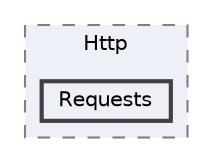 digraph "app/Http/Requests"
{
 // LATEX_PDF_SIZE
  bgcolor="transparent";
  edge [fontname=Helvetica,fontsize=10,labelfontname=Helvetica,labelfontsize=10];
  node [fontname=Helvetica,fontsize=10,shape=box,height=0.2,width=0.4];
  compound=true
  subgraph clusterdir_0c4ee04d587063ecca91a7f35642b9f3 {
    graph [ bgcolor="#edf0f7", pencolor="grey50", label="Http", fontname=Helvetica,fontsize=10 style="filled,dashed", URL="dir_0c4ee04d587063ecca91a7f35642b9f3.html",tooltip=""]
  dir_18c131bda29cca4f3467a28f24d84656 [label="Requests", fillcolor="#edf0f7", color="grey25", style="filled,bold", URL="dir_18c131bda29cca4f3467a28f24d84656.html",tooltip=""];
  }
}

